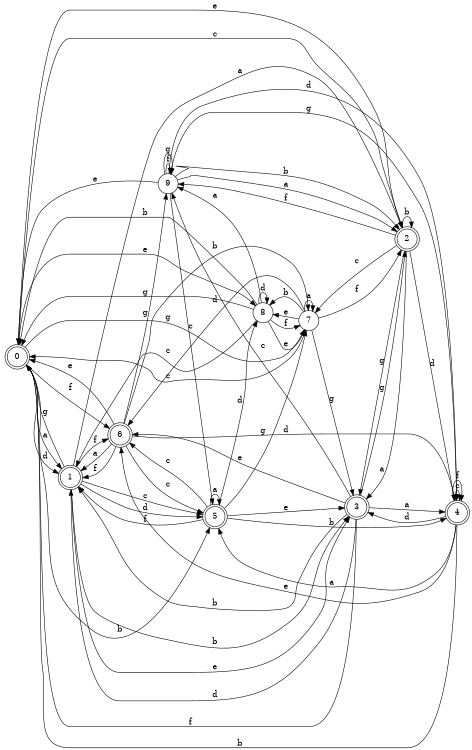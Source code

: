 digraph n8_8 {
__start0 [label="" shape="none"];

rankdir=LR;
size="8,5";

s0 [style="rounded,filled", color="black", fillcolor="white" shape="doublecircle", label="0"];
s1 [style="rounded,filled", color="black", fillcolor="white" shape="doublecircle", label="1"];
s2 [style="rounded,filled", color="black", fillcolor="white" shape="doublecircle", label="2"];
s3 [style="rounded,filled", color="black", fillcolor="white" shape="doublecircle", label="3"];
s4 [style="rounded,filled", color="black", fillcolor="white" shape="doublecircle", label="4"];
s5 [style="rounded,filled", color="black", fillcolor="white" shape="doublecircle", label="5"];
s6 [style="rounded,filled", color="black", fillcolor="white" shape="doublecircle", label="6"];
s7 [style="filled", color="black", fillcolor="white" shape="circle", label="7"];
s8 [style="filled", color="black", fillcolor="white" shape="circle", label="8"];
s9 [style="filled", color="black", fillcolor="white" shape="circle", label="9"];
s0 -> s1 [label="a"];
s0 -> s5 [label="b"];
s0 -> s2 [label="c"];
s0 -> s1 [label="d"];
s0 -> s8 [label="e"];
s0 -> s6 [label="f"];
s0 -> s7 [label="g"];
s1 -> s2 [label="a"];
s1 -> s3 [label="b"];
s1 -> s5 [label="c"];
s1 -> s5 [label="d"];
s1 -> s3 [label="e"];
s1 -> s6 [label="f"];
s1 -> s0 [label="g"];
s2 -> s3 [label="a"];
s2 -> s2 [label="b"];
s2 -> s7 [label="c"];
s2 -> s4 [label="d"];
s2 -> s0 [label="e"];
s2 -> s9 [label="f"];
s2 -> s3 [label="g"];
s3 -> s4 [label="a"];
s3 -> s1 [label="b"];
s3 -> s9 [label="c"];
s3 -> s1 [label="d"];
s3 -> s6 [label="e"];
s3 -> s0 [label="f"];
s3 -> s2 [label="g"];
s4 -> s5 [label="a"];
s4 -> s0 [label="b"];
s4 -> s4 [label="c"];
s4 -> s3 [label="d"];
s4 -> s6 [label="e"];
s4 -> s4 [label="f"];
s4 -> s9 [label="g"];
s5 -> s5 [label="a"];
s5 -> s4 [label="b"];
s5 -> s6 [label="c"];
s5 -> s8 [label="d"];
s5 -> s3 [label="e"];
s5 -> s1 [label="f"];
s5 -> s7 [label="g"];
s6 -> s1 [label="a"];
s6 -> s7 [label="b"];
s6 -> s5 [label="c"];
s6 -> s4 [label="d"];
s6 -> s0 [label="e"];
s6 -> s1 [label="f"];
s6 -> s9 [label="g"];
s7 -> s7 [label="a"];
s7 -> s8 [label="b"];
s7 -> s0 [label="c"];
s7 -> s6 [label="d"];
s7 -> s8 [label="e"];
s7 -> s2 [label="f"];
s7 -> s3 [label="g"];
s8 -> s9 [label="a"];
s8 -> s0 [label="b"];
s8 -> s1 [label="c"];
s8 -> s8 [label="d"];
s8 -> s7 [label="e"];
s8 -> s7 [label="f"];
s8 -> s0 [label="g"];
s9 -> s2 [label="a"];
s9 -> s2 [label="b"];
s9 -> s5 [label="c"];
s9 -> s4 [label="d"];
s9 -> s0 [label="e"];
s9 -> s9 [label="f"];
s9 -> s9 [label="g"];

}